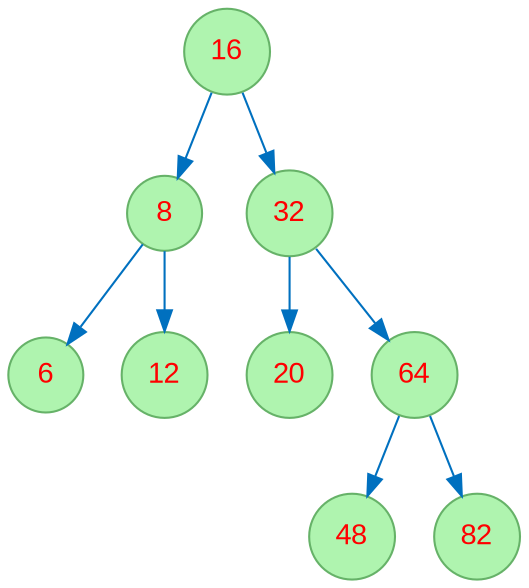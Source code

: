 digraph "tree5-authentic" {
node [fontname="Arial", fontcolor=red, shape=circle, style=filled, color="#66B268", fillcolor="#AFF4AF" ];
edge [color = "#0070BF"];
1198108795 [label="16"];
1198108795 -> 214126413;
214126413 [label="8"];
214126413 -> 1706234378;
1706234378 [label="6"];
214126413 -> 1867750575;
1867750575 [label="12"];
1198108795 -> 2046562095;
2046562095 [label="32"];
2046562095 -> 769287236;
769287236 [label="20"];
2046562095 -> 1587487668;
1587487668 [label="64"];
1587487668 -> 1199823423;
1199823423 [label="48"];
1587487668 -> 932172204;
932172204 [label="82"];
}
